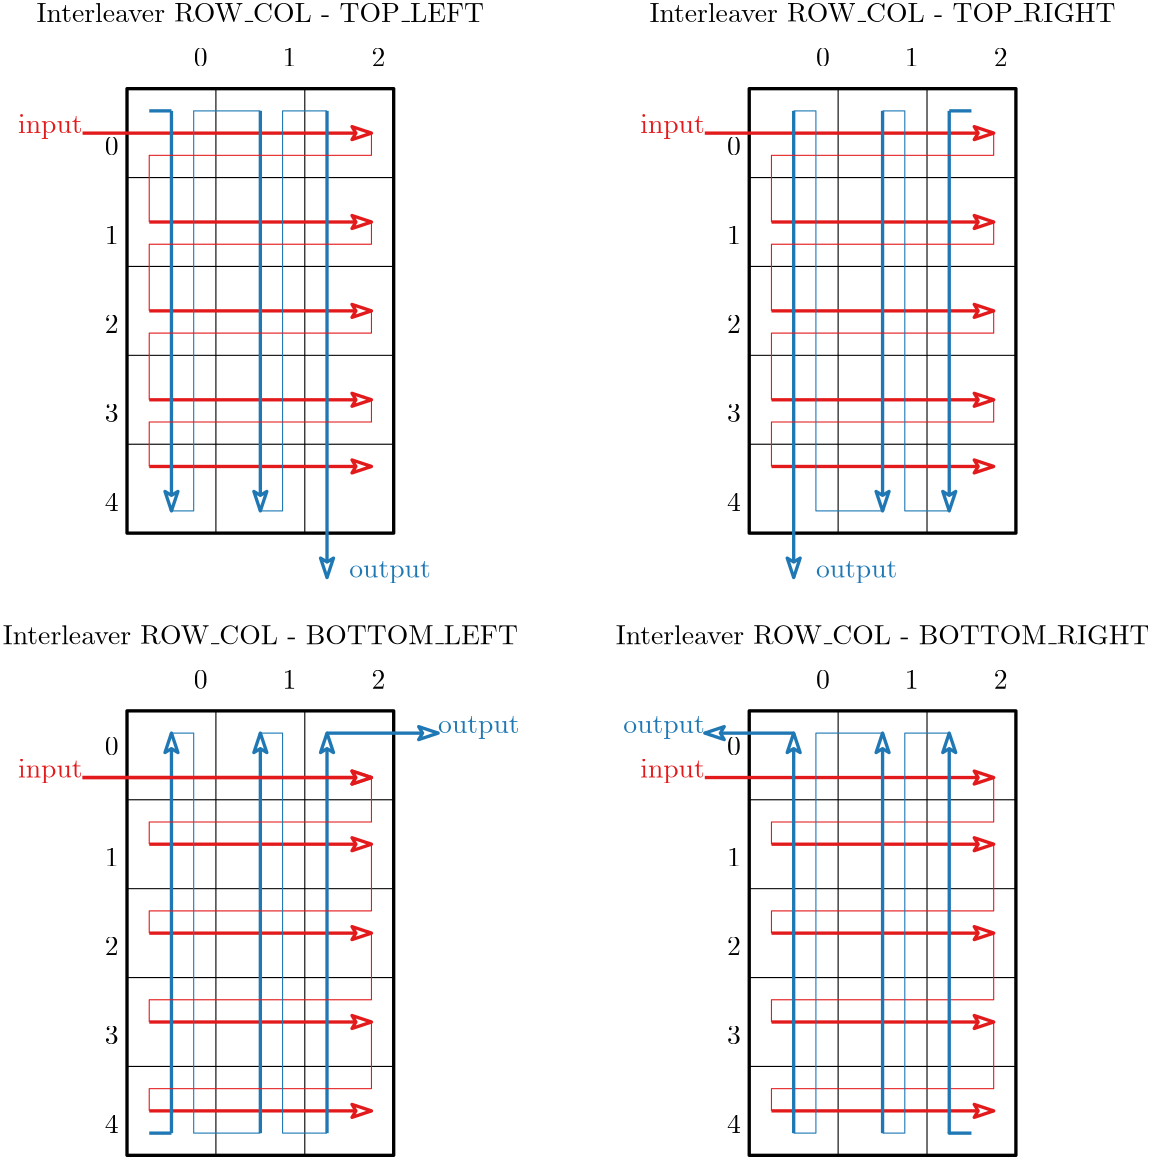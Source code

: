 <?xml version="1.0"?>
<!DOCTYPE ipe SYSTEM "ipe.dtd">
<ipe version="70206" creator="Ipe 7.2.7">
<info created="D:20181109164706" modified="D:20181114104141"/>
<ipestyle name="basic">
<symbol name="arrow/arc(spx)">
<path stroke="sym-stroke" fill="sym-stroke" pen="sym-pen">
0 0 m
-1 0.333 l
-1 -0.333 l
h
</path>
</symbol>
<symbol name="arrow/farc(spx)">
<path stroke="sym-stroke" fill="white" pen="sym-pen">
0 0 m
-1 0.333 l
-1 -0.333 l
h
</path>
</symbol>
<symbol name="arrow/ptarc(spx)">
<path stroke="sym-stroke" fill="sym-stroke" pen="sym-pen">
0 0 m
-1 0.333 l
-0.8 0 l
-1 -0.333 l
h
</path>
</symbol>
<symbol name="arrow/fptarc(spx)">
<path stroke="sym-stroke" fill="white" pen="sym-pen">
0 0 m
-1 0.333 l
-0.8 0 l
-1 -0.333 l
h
</path>
</symbol>
<symbol name="mark/circle(sx)" transformations="translations">
<path fill="sym-stroke">
0.6 0 0 0.6 0 0 e
0.4 0 0 0.4 0 0 e
</path>
</symbol>
<symbol name="mark/disk(sx)" transformations="translations">
<path fill="sym-stroke">
0.6 0 0 0.6 0 0 e
</path>
</symbol>
<symbol name="mark/fdisk(sfx)" transformations="translations">
<group>
<path fill="sym-fill">
0.5 0 0 0.5 0 0 e
</path>
<path fill="sym-stroke" fillrule="eofill">
0.6 0 0 0.6 0 0 e
0.4 0 0 0.4 0 0 e
</path>
</group>
</symbol>
<symbol name="mark/box(sx)" transformations="translations">
<path fill="sym-stroke" fillrule="eofill">
-0.6 -0.6 m
0.6 -0.6 l
0.6 0.6 l
-0.6 0.6 l
h
-0.4 -0.4 m
0.4 -0.4 l
0.4 0.4 l
-0.4 0.4 l
h
</path>
</symbol>
<symbol name="mark/square(sx)" transformations="translations">
<path fill="sym-stroke">
-0.6 -0.6 m
0.6 -0.6 l
0.6 0.6 l
-0.6 0.6 l
h
</path>
</symbol>
<symbol name="mark/fsquare(sfx)" transformations="translations">
<group>
<path fill="sym-fill">
-0.5 -0.5 m
0.5 -0.5 l
0.5 0.5 l
-0.5 0.5 l
h
</path>
<path fill="sym-stroke" fillrule="eofill">
-0.6 -0.6 m
0.6 -0.6 l
0.6 0.6 l
-0.6 0.6 l
h
-0.4 -0.4 m
0.4 -0.4 l
0.4 0.4 l
-0.4 0.4 l
h
</path>
</group>
</symbol>
<symbol name="mark/cross(sx)" transformations="translations">
<group>
<path fill="sym-stroke">
-0.43 -0.57 m
0.57 0.43 l
0.43 0.57 l
-0.57 -0.43 l
h
</path>
<path fill="sym-stroke">
-0.43 0.57 m
0.57 -0.43 l
0.43 -0.57 l
-0.57 0.43 l
h
</path>
</group>
</symbol>
<symbol name="arrow/fnormal(spx)">
<path stroke="sym-stroke" fill="white" pen="sym-pen">
0 0 m
-1 0.333 l
-1 -0.333 l
h
</path>
</symbol>
<symbol name="arrow/pointed(spx)">
<path stroke="sym-stroke" fill="sym-stroke" pen="sym-pen">
0 0 m
-1 0.333 l
-0.8 0 l
-1 -0.333 l
h
</path>
</symbol>
<symbol name="arrow/fpointed(spx)">
<path stroke="sym-stroke" fill="white" pen="sym-pen">
0 0 m
-1 0.333 l
-0.8 0 l
-1 -0.333 l
h
</path>
</symbol>
<symbol name="arrow/linear(spx)">
<path stroke="sym-stroke" pen="sym-pen">
-1 0.333 m
0 0 l
-1 -0.333 l
</path>
</symbol>
<symbol name="arrow/fdouble(spx)">
<path stroke="sym-stroke" fill="white" pen="sym-pen">
0 0 m
-1 0.333 l
-1 -0.333 l
h
-1 0 m
-2 0.333 l
-2 -0.333 l
h
</path>
</symbol>
<symbol name="arrow/double(spx)">
<path stroke="sym-stroke" fill="sym-stroke" pen="sym-pen">
0 0 m
-1 0.333 l
-1 -0.333 l
h
-1 0 m
-2 0.333 l
-2 -0.333 l
h
</path>
</symbol>
<pen name="heavier" value="0.8"/>
<pen name="fat" value="1.2"/>
<pen name="ultrafat" value="2"/>
<symbolsize name="large" value="5"/>
<symbolsize name="small" value="2"/>
<symbolsize name="tiny" value="1.1"/>
<arrowsize name="large" value="10"/>
<arrowsize name="small" value="5"/>
<arrowsize name="tiny" value="3"/>
<color name="red" value="1 0 0"/>
<color name="green" value="0 1 0"/>
<color name="blue" value="0 0 1"/>
<color name="yellow" value="1 1 0"/>
<color name="orange" value="1 0.647 0"/>
<color name="gold" value="1 0.843 0"/>
<color name="purple" value="0.627 0.125 0.941"/>
<color name="gray" value="0.745"/>
<color name="brown" value="0.647 0.165 0.165"/>
<color name="navy" value="0 0 0.502"/>
<color name="pink" value="1 0.753 0.796"/>
<color name="seagreen" value="0.18 0.545 0.341"/>
<color name="turquoise" value="0.251 0.878 0.816"/>
<color name="violet" value="0.933 0.51 0.933"/>
<color name="darkblue" value="0 0 0.545"/>
<color name="darkcyan" value="0 0.545 0.545"/>
<color name="darkgray" value="0.663"/>
<color name="darkgreen" value="0 0.392 0"/>
<color name="darkmagenta" value="0.545 0 0.545"/>
<color name="darkorange" value="1 0.549 0"/>
<color name="darkred" value="0.545 0 0"/>
<color name="lightblue" value="0.678 0.847 0.902"/>
<color name="lightcyan" value="0.878 1 1"/>
<color name="lightgray" value="0.827"/>
<color name="lightgreen" value="0.565 0.933 0.565"/>
<color name="lightyellow" value="1 1 0.878"/>
<dashstyle name="dashed" value="[4] 0"/>
<dashstyle name="dotted" value="[1 3] 0"/>
<dashstyle name="dash dotted" value="[4 2 1 2] 0"/>
<dashstyle name="dash dot dotted" value="[4 2 1 2 1 2] 0"/>
<textsize name="large" value="\large"/>
<textsize name="Large" value="\Large"/>
<textsize name="LARGE" value="\LARGE"/>
<textsize name="huge" value="\huge"/>
<textsize name="Huge" value="\Huge"/>
<textsize name="small" value="\small"/>
<textsize name="footnote" value="\footnotesize"/>
<textsize name="tiny" value="\tiny"/>
<textstyle name="center" begin="\begin{center}" end="\end{center}"/>
<textstyle name="itemize" begin="\begin{itemize}" end="\end{itemize}"/>
<textstyle name="item" begin="\begin{itemize}\item{}" end="\end{itemize}"/>
<gridsize name="4 pts" value="4"/>
<gridsize name="8 pts (~3 mm)" value="8"/>
<gridsize name="16 pts (~6 mm)" value="16"/>
<gridsize name="32 pts (~12 mm)" value="32"/>
<gridsize name="10 pts (~3.5 mm)" value="10"/>
<gridsize name="20 pts (~7 mm)" value="20"/>
<gridsize name="14 pts (~5 mm)" value="14"/>
<gridsize name="28 pts (~10 mm)" value="28"/>
<gridsize name="56 pts (~20 mm)" value="56"/>
<anglesize name="90 deg" value="90"/>
<anglesize name="60 deg" value="60"/>
<anglesize name="45 deg" value="45"/>
<anglesize name="30 deg" value="30"/>
<anglesize name="22.5 deg" value="22.5"/>
<opacity name="10%" value="0.1"/>
<opacity name="30%" value="0.3"/>
<opacity name="50%" value="0.5"/>
<opacity name="75%" value="0.75"/>
<tiling name="falling" angle="-60" step="4" width="1"/>
<tiling name="rising" angle="30" step="4" width="1"/>
</ipestyle>
<ipestyle name="my_stylesheet">
<symbol name="arrow/arc(spx)">
<path stroke="sym-stroke" fill="sym-stroke" pen="sym-pen">
0 0 m
-1 0.333 l
-1 -0.333 l
h
</path>
</symbol>
<symbol name="arrow/farc(spx)">
<path stroke="sym-stroke" fill="white" pen="sym-pen">
0 0 m
-1 0.333 l
-1 -0.333 l
h
</path>
</symbol>
<symbol name="arrow/ptarc(spx)">
<path stroke="sym-stroke" fill="sym-stroke" pen="sym-pen">
0 0 m
-1 0.333 l
-0.8 0 l
-1 -0.333 l
h
</path>
</symbol>
<symbol name="arrow/fptarc(spx)">
<path stroke="sym-stroke" fill="white" pen="sym-pen">
0 0 m
-1 0.333 l
-0.8 0 l
-1 -0.333 l
h
</path>
</symbol>
<symbol name="mark/circle(sx)" transformations="translations">
<path fill="sym-stroke">
0.6 0 0 0.6 0 0 e
0.4 0 0 0.4 0 0 e
</path>
</symbol>
<symbol name="mark/disk(sx)" transformations="translations">
<path fill="sym-stroke">
0.6 0 0 0.6 0 0 e
</path>
</symbol>
<symbol name="mark/fdisk(sfx)" transformations="translations">
<group>
<path fill="sym-fill">
0.5 0 0 0.5 0 0 e
</path>
<path fill="sym-stroke" fillrule="eofill">
0.6 0 0 0.6 0 0 e
0.4 0 0 0.4 0 0 e
</path>
</group>
</symbol>
<symbol name="mark/box(sx)" transformations="translations">
<path fill="sym-stroke" fillrule="eofill">
-0.6 -0.6 m
0.6 -0.6 l
0.6 0.6 l
-0.6 0.6 l
h
-0.4 -0.4 m
0.4 -0.4 l
0.4 0.4 l
-0.4 0.4 l
h
</path>
</symbol>
<symbol name="mark/square(sx)" transformations="translations">
<path fill="sym-stroke">
-0.6 -0.6 m
0.6 -0.6 l
0.6 0.6 l
-0.6 0.6 l
h
</path>
</symbol>
<symbol name="mark/fsquare(sfx)" transformations="translations">
<group>
<path fill="sym-fill">
-0.5 -0.5 m
0.5 -0.5 l
0.5 0.5 l
-0.5 0.5 l
h
</path>
<path fill="sym-stroke" fillrule="eofill">
-0.6 -0.6 m
0.6 -0.6 l
0.6 0.6 l
-0.6 0.6 l
h
-0.4 -0.4 m
0.4 -0.4 l
0.4 0.4 l
-0.4 0.4 l
h
</path>
</group>
</symbol>
<symbol name="mark/cross(sx)" transformations="translations">
<group>
<path fill="sym-stroke">
-0.43 -0.57 m
0.57 0.43 l
0.43 0.57 l
-0.57 -0.43 l
h
</path>
<path fill="sym-stroke">
-0.43 0.57 m
0.57 -0.43 l
0.43 -0.57 l
-0.57 0.43 l
h
</path>
</group>
</symbol>
<symbol name="arrow/fnormal(spx)">
<path stroke="sym-stroke" fill="white" pen="sym-pen">
0 0 m
-1 0.333 l
-1 -0.333 l
h
</path>
</symbol>
<symbol name="arrow/pointed(spx)">
<path stroke="sym-stroke" fill="sym-stroke" pen="sym-pen">
0 0 m
-1 0.333 l
-0.8 0 l
-1 -0.333 l
h
</path>
</symbol>
<symbol name="arrow/fpointed(spx)">
<path stroke="sym-stroke" fill="white" pen="sym-pen">
0 0 m
-1 0.333 l
-0.8 0 l
-1 -0.333 l
h
</path>
</symbol>
<symbol name="arrow/linear(spx)">
<path stroke="sym-stroke" pen="sym-pen">
-1 0.333 m
0 0 l
-1 -0.333 l
</path>
</symbol>
<symbol name="arrow/fdouble(spx)">
<path stroke="sym-stroke" fill="white" pen="sym-pen">
0 0 m
-1 0.333 l
-1 -0.333 l
h
-1 0 m
-2 0.333 l
-2 -0.333 l
h
</path>
</symbol>
<symbol name="arrow/double(spx)">
<path stroke="sym-stroke" fill="sym-stroke" pen="sym-pen">
0 0 m
-1 0.333 l
-1 -0.333 l
h
-1 0 m
-2 0.333 l
-2 -0.333 l
h
</path>
</symbol>
<pen name="heavier" value="0.8"/>
<pen name="fat" value="1.2"/>
<pen name="ultrafat" value="2"/>
<symbolsize name="large" value="5"/>
<symbolsize name="small" value="2"/>
<symbolsize name="tiny" value="1.1"/>
<arrowsize name="large" value="10"/>
<arrowsize name="small" value="5"/>
<arrowsize name="tiny" value="3"/>
<color name="red" value="1 0 0"/>
<color name="green" value="0 1 0"/>
<color name="blue" value="0 0 1"/>
<color name="yellow" value="1 1 0"/>
<color name="orange" value="1 0.647 0"/>
<color name="gold" value="1 0.843 0"/>
<color name="purple" value="0.627 0.125 0.941"/>
<color name="gray" value="0.745"/>
<color name="brown" value="0.647 0.165 0.165"/>
<color name="navy" value="0 0 0.502"/>
<color name="pink" value="1 0.753 0.796"/>
<color name="seagreen" value="0.18 0.545 0.341"/>
<color name="turquoise" value="0.251 0.878 0.816"/>
<color name="violet" value="0.933 0.51 0.933"/>
<color name="darkblue" value="0 0 0.545"/>
<color name="darkcyan" value="0 0.545 0.545"/>
<color name="darkgray" value="0.663"/>
<color name="darkgreen" value="0 0.392 0"/>
<color name="darkmagenta" value="0.545 0 0.545"/>
<color name="darkorange" value="1 0.549 0"/>
<color name="darkred" value="0.545 0 0"/>
<color name="lightblue" value="0.678 0.847 0.902"/>
<color name="lightcyan" value="0.878 1 1"/>
<color name="lightgray" value="0.827"/>
<color name="lightgreen" value="0.565 0.933 0.565"/>
<color name="lightyellow" value="1 1 0.878"/>
<color name="csn_p1_blue1" value="0.122 0.47 0.706"/>
<color name="csn_p2_blue2" value="0.651 0.808 0.89"/>
<color name="csn_p4_green1" value="0.698 0.874 0.541"/>
<color name="csn_p3_green2" value="0.2 0.628 0.173"/>
<color name="csn_p6_red1" value="0.984 0.604 0.6"/>
<color name="csn_p5_red2" value="0.89 0.102 0.11"/>
<color name="csn_p8_orange1" value="0.992 0.749 0.435"/>
<color name="csn_p7_orange2" value="1 0.5 0"/>
<color name="csn_p10_violet1" value="0.792 0.698 0.839"/>
<color name="csn_p9_violet2" value="0.416 0.239 0.604"/>
<color name="csn_p12_yellow" value="1 1 0.6"/>
<color name="csn_p11_brown" value="0.694 0.349 0.157"/>
<dashstyle name="dashed" value="[4] 0"/>
<dashstyle name="dotted" value="[1 3] 0"/>
<dashstyle name="dash dotted" value="[4 2 1 2] 0"/>
<dashstyle name="dash dot dotted" value="[4 2 1 2 1 2] 0"/>
<textsize name="large" value="\large"/>
<textsize name="Large" value="\Large"/>
<textsize name="LARGE" value="\LARGE"/>
<textsize name="huge" value="\huge"/>
<textsize name="Huge" value="\Huge"/>
<textsize name="small" value="\small"/>
<textsize name="footnote" value="\footnotesize"/>
<textsize name="tiny" value="\tiny"/>
<textstyle name="center" begin="\begin{center}" end="\end{center}"/>
<textstyle name="itemize" begin="\begin{itemize}" end="\end{itemize}"/>
<textstyle name="item" begin="\begin{itemize}\item{}" end="\end{itemize}"/>
<gridsize name="4 pts" value="4"/>
<gridsize name="8 pts (~3 mm)" value="8"/>
<gridsize name="16 pts (~6 mm)" value="16"/>
<gridsize name="32 pts (~12 mm)" value="32"/>
<gridsize name="10 pts (~3.5 mm)" value="10"/>
<gridsize name="20 pts (~7 mm)" value="20"/>
<gridsize name="14 pts (~5 mm)" value="14"/>
<gridsize name="28 pts (~10 mm)" value="28"/>
<gridsize name="56 pts (~20 mm)" value="56"/>
<anglesize name="90 deg" value="90"/>
<anglesize name="60 deg" value="60"/>
<anglesize name="45 deg" value="45"/>
<anglesize name="30 deg" value="30"/>
<anglesize name="22.5 deg" value="22.5"/>
<opacity name="10%" value="0.1"/>
<opacity name="30%" value="0.3"/>
<opacity name="50%" value="0.5"/>
<opacity name="75%" value="0.75"/>
<tiling name="falling" angle="-60" step="4" width="1"/>
<tiling name="rising" angle="30" step="4" width="1"/>
</ipestyle>
<page>
<layer name="alpha"/>
<view layers="alpha" active="alpha"/>
<path layer="alpha" matrix="1 0 0 1 224 0" stroke="black" pen="fat">
64 768 m
64 608 l
160 608 l
160 768 l
h
</path>
<text matrix="1 0 0 1 240 -24" transformations="translations" pos="96 816" stroke="black" type="label" width="167.807" height="6.918" depth="0" halign="center" valign="baseline">Interleaver ROW\_COL - TOP\_RIGHT</text>
<path matrix="1 0 0 1 192 0" stroke="black">
128 768 m
128 608 l
128 608 l
</path>
<path matrix="1 0 0 1 192 0" stroke="black">
160 768 m
160 608 l
</path>
<path matrix="1 0 0 1 192 0" stroke="black">
96 736 m
192 736 l
192 736 l
</path>
<path matrix="1 0 0 1 192 0" stroke="black">
96 704 m
192 704 l
</path>
<path matrix="1 0 0 1 192 0" stroke="black">
96 672 m
192 672 l
</path>
<path matrix="1 0 0 1 192 0" stroke="black">
96 640 m
192 640 l
</path>
<text matrix="1 0 0 1 200 0" transformations="translations" pos="112 776" stroke="black" type="label" width="4.981" height="6.42" depth="0" valign="baseline">0</text>
<text matrix="1 0 0 1 232 0" transformations="translations" pos="112 776" stroke="black" type="label" width="4.981" height="6.42" depth="0" valign="baseline">1</text>
<text matrix="1 0 0 1 264 0" transformations="translations" pos="112 776" stroke="black" type="label" width="4.981" height="6.42" depth="0" valign="baseline">2</text>
<text matrix="1 0 0 1 168 -64" transformations="translations" pos="112 776" stroke="black" type="label" width="4.981" height="6.42" depth="0" valign="baseline">1</text>
<text matrix="1 0 0 1 168 -32" transformations="translations" pos="112 776" stroke="black" type="label" width="4.981" height="6.42" depth="0" valign="baseline">0</text>
<text matrix="1 0 0 1 168 -128" transformations="translations" pos="112 776" stroke="black" type="label" width="4.981" height="6.42" depth="0" valign="baseline">3</text>
<text matrix="1 0 0 1 168 -160" transformations="translations" pos="112 776" stroke="black" type="label" width="4.981" height="6.42" depth="0" valign="baseline">4</text>
<text matrix="1 0 0 1 168 -96" transformations="translations" pos="112 776" stroke="black" type="label" width="4.981" height="6.42" depth="0" valign="baseline">2</text>
<text matrix="1 0 0 1 232 -24" transformations="translations" pos="40 776" stroke="csn_p5_red2" type="label" width="23.246" height="6.661" depth="1.93" halign="right" valign="baseline">input</text>
<text matrix="1 0 0 1 104 -32" transformations="translations" pos="208 624" stroke="csn_p1_blue1" type="label" width="29.335" height="6.135" depth="1.93" valign="baseline">output</text>
<path matrix="1 0 0 1 -32 0" stroke="csn_p5_red2" pen="fat" arrow="fptarc/normal">
304 752 m
408 752 l
</path>
<path matrix="1 0 0 1 -32 0" stroke="csn_p5_red2" pen="fat" arrow="fptarc/normal">
328 720 m
408 720 l
</path>
<path matrix="1 0 0 1 -32 -32" stroke="csn_p5_red2" pen="fat" arrow="fptarc/normal">
328 720 m
408 720 l
</path>
<path matrix="1 0 0 1 -32 -64" stroke="csn_p5_red2" pen="fat" arrow="fptarc/normal">
328 720 m
408 720 l
</path>
<path matrix="1 0 0 1 -32 -88" stroke="csn_p5_red2" pen="fat" arrow="fptarc/normal">
328 720 m
408 720 l
</path>
<path stroke="csn_p1_blue1" pen="fat" arrow="fptarc/normal">
304 760 m
304 592 l
</path>
<path matrix="1 0 0 1 -32 0" stroke="csn_p1_blue1" pen="fat" arrow="fptarc/normal">
368 760 m
368 616 l
</path>
<path stroke="csn_p1_blue1" pen="fat" arrow="fptarc/normal">
360 760 m
360 616 l
</path>
<path matrix="1 0 0 1 -32 0" stroke="csn_p5_red2">
408 752 m
408 744 l
328 744 l
328 720 l
</path>
<path matrix="1 0 0 1 -32 0" stroke="csn_p5_red2">
408 720 m
408 712 l
328 712 l
328 688 l
</path>
<path matrix="1 0 0 1 -32 0" stroke="csn_p5_red2">
408 688 m
408 680 l
328 680 l
328 656 l
</path>
<path matrix="1 0 0 1 -32 0" stroke="csn_p5_red2">
408 656 m
408 648 l
328 648 l
328 632 l
</path>
<path stroke="black" pen="fat">
64 768 m
64 608 l
160 608 l
160 768 l
h
</path>
<text matrix="1 0 0 1 16 -24" transformations="translations" pos="96 816" stroke="black" type="label" width="161.096" height="6.918" depth="0" halign="center" valign="baseline">Interleaver ROW\_COL - TOP\_LEFT</text>
<path matrix="1 0 0 1 -32 0" stroke="black">
128 768 m
128 608 l
128 608 l
</path>
<path matrix="1 0 0 1 -32 0" stroke="black">
160 768 m
160 608 l
</path>
<path matrix="1 0 0 1 -32 0" stroke="black">
96 736 m
192 736 l
192 736 l
</path>
<path matrix="1 0 0 1 -32 0" stroke="black">
96 704 m
192 704 l
</path>
<path matrix="1 0 0 1 -32 0" stroke="black">
96 672 m
192 672 l
</path>
<path matrix="1 0 0 1 -32 0" stroke="black">
96 640 m
192 640 l
</path>
<text matrix="1 0 0 1 -24 0" transformations="translations" pos="112 776" stroke="black" type="label" width="4.981" height="6.42" depth="0" valign="baseline">0</text>
<text matrix="1 0 0 1 8 0" transformations="translations" pos="112 776" stroke="black" type="label" width="4.981" height="6.42" depth="0" valign="baseline">1</text>
<text matrix="1 0 0 1 40 0" transformations="translations" pos="112 776" stroke="black" type="label" width="4.981" height="6.42" depth="0" valign="baseline">2</text>
<text matrix="1 0 0 1 -56 -64" transformations="translations" pos="112 776" stroke="black" type="label" width="4.981" height="6.42" depth="0" valign="baseline">1</text>
<text matrix="1 0 0 1 -56 -32" transformations="translations" pos="112 776" stroke="black" type="label" width="4.981" height="6.42" depth="0" valign="baseline">0</text>
<text matrix="1 0 0 1 -56 -128" transformations="translations" pos="112 776" stroke="black" type="label" width="4.981" height="6.42" depth="0" valign="baseline">3</text>
<text matrix="1 0 0 1 -56 -160" transformations="translations" pos="112 776" stroke="black" type="label" width="4.981" height="6.42" depth="0" valign="baseline">4</text>
<text matrix="1 0 0 1 -56 -96" transformations="translations" pos="112 776" stroke="black" type="label" width="4.981" height="6.42" depth="0" valign="baseline">2</text>
<text matrix="1 0 0 1 8 -24" transformations="translations" pos="40 776" stroke="csn_p5_red2" type="label" width="23.246" height="6.661" depth="1.93" halign="right" valign="baseline">input</text>
<text matrix="1 0 0 1 -64 -32" transformations="translations" pos="208 624" stroke="csn_p1_blue1" type="label" width="29.335" height="6.135" depth="1.93" valign="baseline">output</text>
<path matrix="1 0 0 1 -256 0" stroke="csn_p5_red2" pen="fat" arrow="fptarc/normal">
304 752 m
408 752 l
</path>
<path matrix="1 0 0 1 -256 0" stroke="csn_p5_red2" pen="fat" arrow="fptarc/normal">
328 720 m
408 720 l
</path>
<path matrix="1 0 0 1 -256 -32" stroke="csn_p5_red2" pen="fat" arrow="fptarc/normal">
328 720 m
408 720 l
</path>
<path matrix="1 0 0 1 -256 -64" stroke="csn_p5_red2" pen="fat" arrow="fptarc/normal">
328 720 m
408 720 l
</path>
<path matrix="1 0 0 1 -256 -88" stroke="csn_p5_red2" pen="fat" arrow="fptarc/normal">
328 720 m
408 720 l
</path>
<path matrix="1 0 0 1 -256 0" stroke="csn_p1_blue1" pen="fat" arrow="fptarc/normal">
336 760 m
336 616 l
</path>
<path matrix="1 0 0 1 -256 0" stroke="csn_p1_blue1" pen="fat" arrow="fptarc/normal">
368 760 m
368 616 l
</path>
<path matrix="1 0 0 1 -256 0" stroke="csn_p1_blue1" pen="fat" arrow="fptarc/normal">
392 760 m
392 592 l
</path>
<path matrix="1 0 0 1 -256 0" stroke="csn_p1_blue1">
336 616 m
344 616 l
344 760 l
368 760 l
</path>
<path matrix="1 0 0 1 -256 0" stroke="csn_p1_blue1">
368 616 m
376 616 l
376 760 l
392 760 l
</path>
<path matrix="1 0 0 1 -256 0" stroke="csn_p5_red2">
408 752 m
408 744 l
328 744 l
328 720 l
</path>
<path matrix="1 0 0 1 -256 0" stroke="csn_p5_red2">
408 720 m
408 712 l
328 712 l
328 688 l
</path>
<path matrix="1 0 0 1 -256 0" stroke="csn_p5_red2">
408 688 m
408 680 l
328 680 l
328 656 l
</path>
<path matrix="1 0 0 1 -256 0" stroke="csn_p5_red2">
408 656 m
408 648 l
328 648 l
328 632 l
</path>
<path stroke="csn_p1_blue1">
360 616 m
344 616 l
344 760 l
336 760 l
336 760 l
</path>
<path stroke="csn_p1_blue1">
336 616 m
312 616 l
312 760 l
304 760 l
</path>
<path matrix="1 0 0 1 224 -224" stroke="black" pen="fat">
64 768 m
64 608 l
160 608 l
160 768 l
h
</path>
<path matrix="1 0 0 1 192 -224" stroke="black">
128 768 m
128 608 l
128 608 l
</path>
<path matrix="1 0 0 1 192 -224" stroke="black">
160 768 m
160 608 l
</path>
<path matrix="1 0 0 1 192 -224" stroke="black">
96 736 m
192 736 l
192 736 l
</path>
<path matrix="1 0 0 1 192 -224" stroke="black">
96 704 m
192 704 l
</path>
<path matrix="1 0 0 1 192 -224" stroke="black">
96 672 m
192 672 l
</path>
<path matrix="1 0 0 1 192 -224" stroke="black">
96 640 m
192 640 l
</path>
<text matrix="1 0 0 1 200 -224" transformations="translations" pos="112 776" stroke="black" type="label" width="4.981" height="6.42" depth="0" valign="baseline">0</text>
<text matrix="1 0 0 1 232 -224" transformations="translations" pos="112 776" stroke="black" type="label" width="4.981" height="6.42" depth="0" valign="baseline">1</text>
<text matrix="1 0 0 1 264 -224" transformations="translations" pos="112 776" stroke="black" type="label" width="4.981" height="6.42" depth="0" valign="baseline">2</text>
<text matrix="1 0 0 1 168 -288" transformations="translations" pos="112 776" stroke="black" type="label" width="4.981" height="6.42" depth="0" valign="baseline">1</text>
<text matrix="1 0 0 1 168 -248" transformations="translations" pos="112 776" stroke="black" type="label" width="4.981" height="6.42" depth="0" valign="baseline">0</text>
<text matrix="1 0 0 1 168 -352" transformations="translations" pos="112 776" stroke="black" type="label" width="4.981" height="6.42" depth="0" valign="baseline">3</text>
<text matrix="1 0 0 1 168 -384" transformations="translations" pos="112 776" stroke="black" type="label" width="4.981" height="6.42" depth="0" valign="baseline">4</text>
<text matrix="1 0 0 1 168 -320" transformations="translations" pos="112 776" stroke="black" type="label" width="4.981" height="6.42" depth="0" valign="baseline">2</text>
<path matrix="1 0 0 1 -32 -224" stroke="csn_p5_red2" pen="fat" arrow="fptarc/normal">
328 720 m
408 720 l
</path>
<path matrix="1 0 0 1 -32 -256" stroke="csn_p5_red2" pen="fat" arrow="fptarc/normal">
328 720 m
408 720 l
</path>
<path matrix="1 0 0 1 -32 -288" stroke="csn_p5_red2" pen="fat" arrow="fptarc/normal">
328 720 m
408 720 l
</path>
<path matrix="1 0 0 1 -32 -320" stroke="csn_p5_red2" pen="fat" arrow="fptarc/normal">
328 720 m
408 720 l
</path>
<path stroke="csn_p5_red2">
376 496 m
376 472 l
296 472 l
296 464 l
</path>
<path stroke="csn_p5_red2">
376 464 m
376 440 l
296 440 l
296 432 l
</path>
<path stroke="csn_p5_red2">
376 432 m
376 408 l
296 408 l
296 400 l
</path>
<path matrix="1 0 0 1 0 -224" stroke="black" pen="fat">
64 768 m
64 608 l
160 608 l
160 768 l
h
</path>
<text matrix="1 0 0 1 16 -248" transformations="translations" pos="96 816" stroke="black" type="label" width="185.449" height="6.918" depth="0" halign="center" valign="baseline">Interleaver ROW\_COL - BOTTOM\_LEFT</text>
<path matrix="1 0 0 1 -32 -224" stroke="black">
128 768 m
128 608 l
128 608 l
</path>
<path matrix="1 0 0 1 -32 -224" stroke="black">
160 768 m
160 608 l
</path>
<path matrix="1 0 0 1 -32 -224" stroke="black">
96 736 m
192 736 l
192 736 l
</path>
<path matrix="1 0 0 1 -32 -224" stroke="black">
96 704 m
192 704 l
</path>
<path matrix="1 0 0 1 -32 -224" stroke="black">
96 672 m
192 672 l
</path>
<path matrix="1 0 0 1 -32 -224" stroke="black">
96 640 m
192 640 l
</path>
<text matrix="1 0 0 1 -24 -224" transformations="translations" pos="112 776" stroke="black" type="label" width="4.981" height="6.42" depth="0" valign="baseline">0</text>
<text matrix="1 0 0 1 8 -224" transformations="translations" pos="112 776" stroke="black" type="label" width="4.981" height="6.42" depth="0" valign="baseline">1</text>
<text matrix="1 0 0 1 40 -224" transformations="translations" pos="112 776" stroke="black" type="label" width="4.981" height="6.42" depth="0" valign="baseline">2</text>
<text matrix="1 0 0 1 -56 -288" transformations="translations" pos="112 776" stroke="black" type="label" width="4.981" height="6.42" depth="0" valign="baseline">1</text>
<text matrix="1 0 0 1 -56 -248" transformations="translations" pos="112 776" stroke="black" type="label" width="4.981" height="6.42" depth="0" valign="baseline">0</text>
<text matrix="1 0 0 1 -56 -352" transformations="translations" pos="112 776" stroke="black" type="label" width="4.981" height="6.42" depth="0" valign="baseline">3</text>
<text matrix="1 0 0 1 -56 -384" transformations="translations" pos="112 776" stroke="black" type="label" width="4.981" height="6.42" depth="0" valign="baseline">4</text>
<text matrix="1 0 0 1 -56 -320" transformations="translations" pos="112 776" stroke="black" type="label" width="4.981" height="6.42" depth="0" valign="baseline">2</text>
<text matrix="1 0 0 1 8 -256" transformations="translations" pos="40 776" stroke="csn_p5_red2" type="label" width="23.246" height="6.661" depth="1.93" halign="right" valign="baseline">input</text>
<text matrix="1 0 0 1 -32 -88" transformations="translations" pos="208 624" stroke="csn_p1_blue1" type="label" width="29.335" height="6.135" depth="1.93" valign="baseline">output</text>
<path matrix="1 0 0 1 -256 -232" stroke="csn_p5_red2" pen="fat" arrow="fptarc/normal">
304 752 m
408 752 l
</path>
<path matrix="1 0 0 1 -256 -224" stroke="csn_p5_red2" pen="fat" arrow="fptarc/normal">
328 720 m
408 720 l
</path>
<path matrix="1 0 0 1 -256 -256" stroke="csn_p5_red2" pen="fat" arrow="fptarc/normal">
328 720 m
408 720 l
</path>
<path matrix="1 0 0 1 -256 -288" stroke="csn_p5_red2" pen="fat" arrow="fptarc/normal">
328 720 m
408 720 l
</path>
<path matrix="1 0 0 1 -256 -320" stroke="csn_p5_red2" pen="fat" arrow="fptarc/normal">
328 720 m
408 720 l
</path>
<path matrix="1 0 0 1 -256 -224" stroke="csn_p1_blue1" pen="fat" rarrow="fptarc/normal">
336 760 m
336 616 l
</path>
<path matrix="1 0 0 1 -256 -224" stroke="csn_p1_blue1" pen="fat" rarrow="fptarc/normal">
368 760 m
368 616 l
</path>
<path stroke="csn_p1_blue1" pen="fat" rarrow="fptarc/normal">
136 536 m
136 392 l
</path>
<path stroke="csn_p5_red2">
152 520 m
152 504 l
72 504 l
72 496 l
</path>
<path stroke="csn_p5_red2">
152 496 m
152 472 l
72 472 l
72 464 l
</path>
<path stroke="csn_p5_red2">
152 464 m
152 440 l
72 440 l
72 432 l
</path>
<path stroke="csn_p5_red2">
152 432 m
152 408 l
72 408 l
72 400 l
</path>
<text matrix="1 0 0 1 240 -248" transformations="translations" pos="96 816" stroke="black" type="label" width="192.16" height="6.918" depth="0" halign="center" valign="baseline">Interleaver ROW\_COL - BOTTOM\_RIGHT</text>
<path stroke="csn_p1_blue1">
80 536 m
88 536 l
88 392 l
112 392 l
</path>
<path stroke="csn_p1_blue1">
112 536 m
120 536 l
120 392 l
136 392 l
</path>
<path stroke="csn_p1_blue1" pen="fat" arrow="fptarc/normal">
136 536 m
176 536 l
</path>
<path matrix="1 0 0 1 -256 -232" stroke="csn_p5_red2" pen="fat" arrow="fptarc/normal">
304 752 m
408 752 l
</path>
<path matrix="1 0 0 1 224 0" stroke="csn_p5_red2">
152 520 m
152 504 l
72 504 l
72 496 l
</path>
<path matrix="1 0 0 1 -32 -232" stroke="csn_p5_red2" pen="fat" arrow="fptarc/normal">
304 752 m
408 752 l
</path>
<text matrix="1 0 0 1 232 -256" transformations="translations" pos="40 776" stroke="csn_p5_red2" type="label" width="23.246" height="6.661" depth="1.93" halign="right" valign="baseline">input</text>
<path matrix="1 0 0 1 224 0" stroke="csn_p1_blue1" pen="fat" rarrow="fptarc/normal">
136 536 m
136 392 l
</path>
<path matrix="1 0 0 1 200 0" stroke="csn_p1_blue1" pen="fat" rarrow="fptarc/normal">
136 536 m
136 392 l
</path>
<path matrix="1 0 0 1 168 0" stroke="csn_p1_blue1" pen="fat" rarrow="fptarc/normal">
136 536 m
136 392 l
</path>
<text matrix="1 0 0 1 64 -88" transformations="translations" pos="208 624" stroke="csn_p1_blue1" type="label" width="29.335" height="6.135" depth="1.93" halign="right" valign="baseline">output</text>
<path stroke="csn_p1_blue1" pen="fat" arrow="fptarc/normal">
304 536 m
272 536 l
</path>
<path stroke="csn_p1_blue1">
360 536 m
344 536 l
344 392 l
336 392 l
</path>
<path stroke="csn_p1_blue1">
336 536 m
312 536 l
312 392 l
304 392 l
</path>
<path stroke="csn_p1_blue1" pen="fat">
80 392 m
72 392 l
</path>
<path stroke="csn_p1_blue1" pen="fat" cap="1">
360 392 m
360 392 l
</path>
<path stroke="csn_p1_blue1" pen="fat">
360 392 m
368 392 l
</path>
<path stroke="csn_p1_blue1" pen="fat">
360 760 m
368 760 l
</path>
<path stroke="csn_p1_blue1" pen="fat">
80 760 m
72 760 l
</path>
</page>
</ipe>

